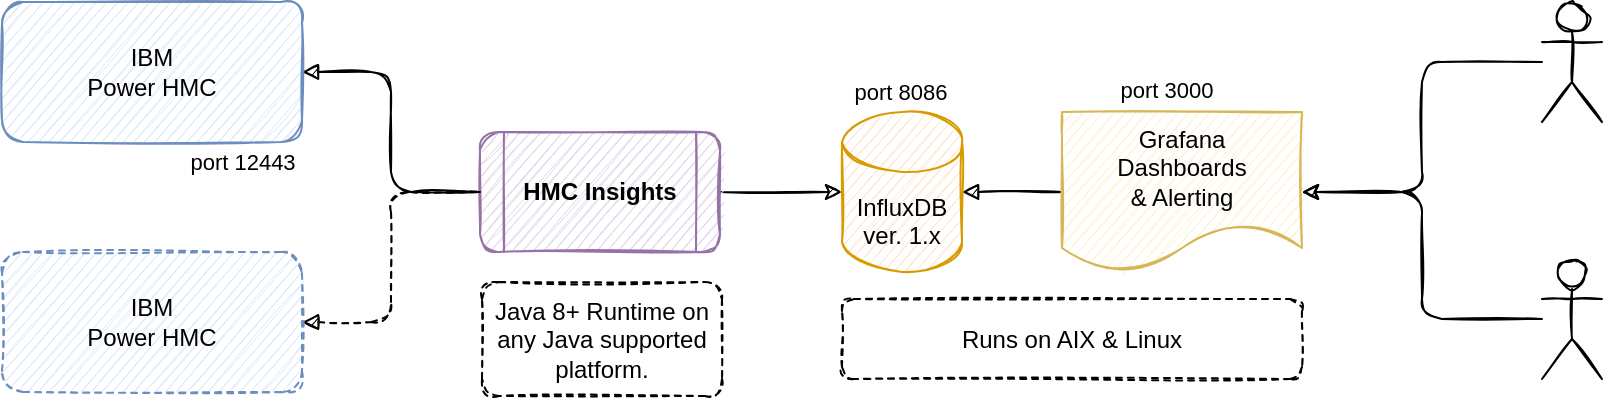 <mxfile version="20.3.0" type="device"><diagram id="a7nnNqAxPxhrp0sOKCIs" name="Page-1"><mxGraphModel dx="1106" dy="997" grid="1" gridSize="10" guides="1" tooltips="1" connect="1" arrows="1" fold="1" page="1" pageScale="1" pageWidth="1169" pageHeight="827" math="0" shadow="0"><root><mxCell id="0"/><mxCell id="1" parent="0"/><mxCell id="eK-2ea2avwDUNnB4NnFu-4" style="edgeStyle=orthogonalEdgeStyle;rounded=1;orthogonalLoop=1;jettySize=auto;html=1;sketch=1;endArrow=none;endFill=0;startArrow=block;startFill=1;" parent="1" source="eK-2ea2avwDUNnB4NnFu-1" target="eK-2ea2avwDUNnB4NnFu-3" edge="1"><mxGeometry relative="1" as="geometry"/></mxCell><mxCell id="eK-2ea2avwDUNnB4NnFu-1" value="&lt;br&gt;&lt;br&gt;InfluxDB&lt;br&gt;ver. 1.x" style="shape=cylinder2;whiteSpace=wrap;html=1;boundedLbl=1;backgroundOutline=1;size=15;fillColor=#ffe6cc;strokeColor=#d79b00;sketch=1;" parent="1" vertex="1"><mxGeometry x="460" y="75" width="60" height="80" as="geometry"/></mxCell><mxCell id="eK-2ea2avwDUNnB4NnFu-5" style="edgeStyle=orthogonalEdgeStyle;rounded=1;orthogonalLoop=1;jettySize=auto;html=1;sketch=1;" parent="1" source="eK-2ea2avwDUNnB4NnFu-2" target="eK-2ea2avwDUNnB4NnFu-1" edge="1"><mxGeometry relative="1" as="geometry"/></mxCell><mxCell id="eK-2ea2avwDUNnB4NnFu-2" value="&lt;div&gt;&lt;b&gt;HMC Insights&lt;/b&gt;&lt;/div&gt;" style="shape=process;whiteSpace=wrap;html=1;backgroundOutline=1;fillColor=#e1d5e7;strokeColor=#9673a6;sketch=1;shadow=0;glass=0;rounded=1;" parent="1" vertex="1"><mxGeometry x="279" y="85" width="120" height="60" as="geometry"/></mxCell><mxCell id="eK-2ea2avwDUNnB4NnFu-3" value="&lt;div&gt;Grafana&lt;/div&gt;&lt;div&gt;Dashboards&lt;/div&gt;&lt;div&gt;&amp;amp; Alerting&lt;br&gt;&lt;/div&gt;" style="shape=document;whiteSpace=wrap;html=1;boundedLbl=1;fillColor=#fff2cc;strokeColor=#d6b656;sketch=1;" parent="1" vertex="1"><mxGeometry x="570" y="75" width="120" height="80" as="geometry"/></mxCell><mxCell id="eK-2ea2avwDUNnB4NnFu-7" style="edgeStyle=orthogonalEdgeStyle;rounded=1;orthogonalLoop=1;jettySize=auto;html=1;sketch=1;startArrow=block;startFill=1;endArrow=none;endFill=0;" parent="1" source="eK-2ea2avwDUNnB4NnFu-6" target="eK-2ea2avwDUNnB4NnFu-2" edge="1"><mxGeometry relative="1" as="geometry"/></mxCell><mxCell id="3" value="port 12443" style="edgeLabel;html=1;align=center;verticalAlign=middle;resizable=0;points=[];" parent="eK-2ea2avwDUNnB4NnFu-7" vertex="1" connectable="0"><mxGeometry x="-0.463" y="-3" relative="1" as="geometry"><mxPoint x="-70" y="42" as="offset"/></mxGeometry></mxCell><mxCell id="eK-2ea2avwDUNnB4NnFu-6" value="&lt;div&gt;IBM&lt;br&gt;&lt;/div&gt;&lt;div&gt;Power HMC&lt;/div&gt;" style="rounded=1;whiteSpace=wrap;html=1;fillColor=#dae8fc;strokeColor=#6c8ebf;sketch=1;" parent="1" vertex="1"><mxGeometry x="40" y="20" width="150" height="70" as="geometry"/></mxCell><mxCell id="eK-2ea2avwDUNnB4NnFu-9" style="edgeStyle=orthogonalEdgeStyle;rounded=1;orthogonalLoop=1;jettySize=auto;html=1;dashed=1;sketch=1;startArrow=block;startFill=1;endArrow=none;endFill=0;" parent="1" source="eK-2ea2avwDUNnB4NnFu-8" target="eK-2ea2avwDUNnB4NnFu-2" edge="1"><mxGeometry relative="1" as="geometry"/></mxCell><mxCell id="eK-2ea2avwDUNnB4NnFu-8" value="&lt;div&gt;IBM&lt;/div&gt;&lt;div&gt;Power HMC&lt;/div&gt;" style="rounded=1;whiteSpace=wrap;html=1;strokeColor=#6c8ebf;dashed=1;fillColor=#dae8fc;sketch=1;" parent="1" vertex="1"><mxGeometry x="40" y="145" width="150" height="70" as="geometry"/></mxCell><mxCell id="il_gvp9eyNAKFmqyvHfq-2" value="Runs on AIX &amp;amp; Linux" style="rounded=1;whiteSpace=wrap;html=1;dashed=1;fillColor=#ffffff;gradientColor=none;sketch=1;" parent="1" vertex="1"><mxGeometry x="460" y="168.5" width="230" height="40" as="geometry"/></mxCell><mxCell id="il_gvp9eyNAKFmqyvHfq-3" value="&lt;div&gt;Java 8+ Runtime on&lt;br&gt;&lt;/div&gt;&lt;div&gt;any Java supported platform.&lt;/div&gt;" style="rounded=1;whiteSpace=wrap;html=1;dashed=1;fillColor=#ffffff;gradientColor=none;sketch=1;" parent="1" vertex="1"><mxGeometry x="280" y="160" width="120" height="57" as="geometry"/></mxCell><mxCell id="4" value="port 8086" style="edgeLabel;html=1;align=center;verticalAlign=middle;resizable=0;points=[];" parent="1" vertex="1" connectable="0"><mxGeometry x="486" y="48" as="geometry"><mxPoint x="3" y="17" as="offset"/></mxGeometry></mxCell><mxCell id="5" value="port 3000" style="edgeLabel;html=1;align=center;verticalAlign=middle;resizable=0;points=[];" parent="1" vertex="1" connectable="0"><mxGeometry x="500" y="80" as="geometry"><mxPoint x="122" y="-16" as="offset"/></mxGeometry></mxCell><mxCell id="8" style="edgeStyle=orthogonalEdgeStyle;rounded=1;orthogonalLoop=1;jettySize=auto;html=1;startArrow=none;startFill=0;endArrow=classic;endFill=1;strokeColor=default;sketch=1;" parent="1" source="7" target="eK-2ea2avwDUNnB4NnFu-3" edge="1"><mxGeometry relative="1" as="geometry"/></mxCell><mxCell id="7" value="" style="shape=umlActor;verticalLabelPosition=bottom;verticalAlign=top;html=1;outlineConnect=0;sketch=1;" parent="1" vertex="1"><mxGeometry x="810" y="148.5" width="30" height="60" as="geometry"/></mxCell><mxCell id="HuDfst_B4G-cJXnaIiwU-9" style="edgeStyle=orthogonalEdgeStyle;rounded=1;orthogonalLoop=1;jettySize=auto;html=1;sketch=1;" parent="1" source="HuDfst_B4G-cJXnaIiwU-8" target="eK-2ea2avwDUNnB4NnFu-3" edge="1"><mxGeometry relative="1" as="geometry"/></mxCell><mxCell id="HuDfst_B4G-cJXnaIiwU-8" value="" style="shape=umlActor;verticalLabelPosition=bottom;verticalAlign=top;html=1;outlineConnect=0;sketch=1;" parent="1" vertex="1"><mxGeometry x="810" y="20" width="30" height="60" as="geometry"/></mxCell></root></mxGraphModel></diagram></mxfile>